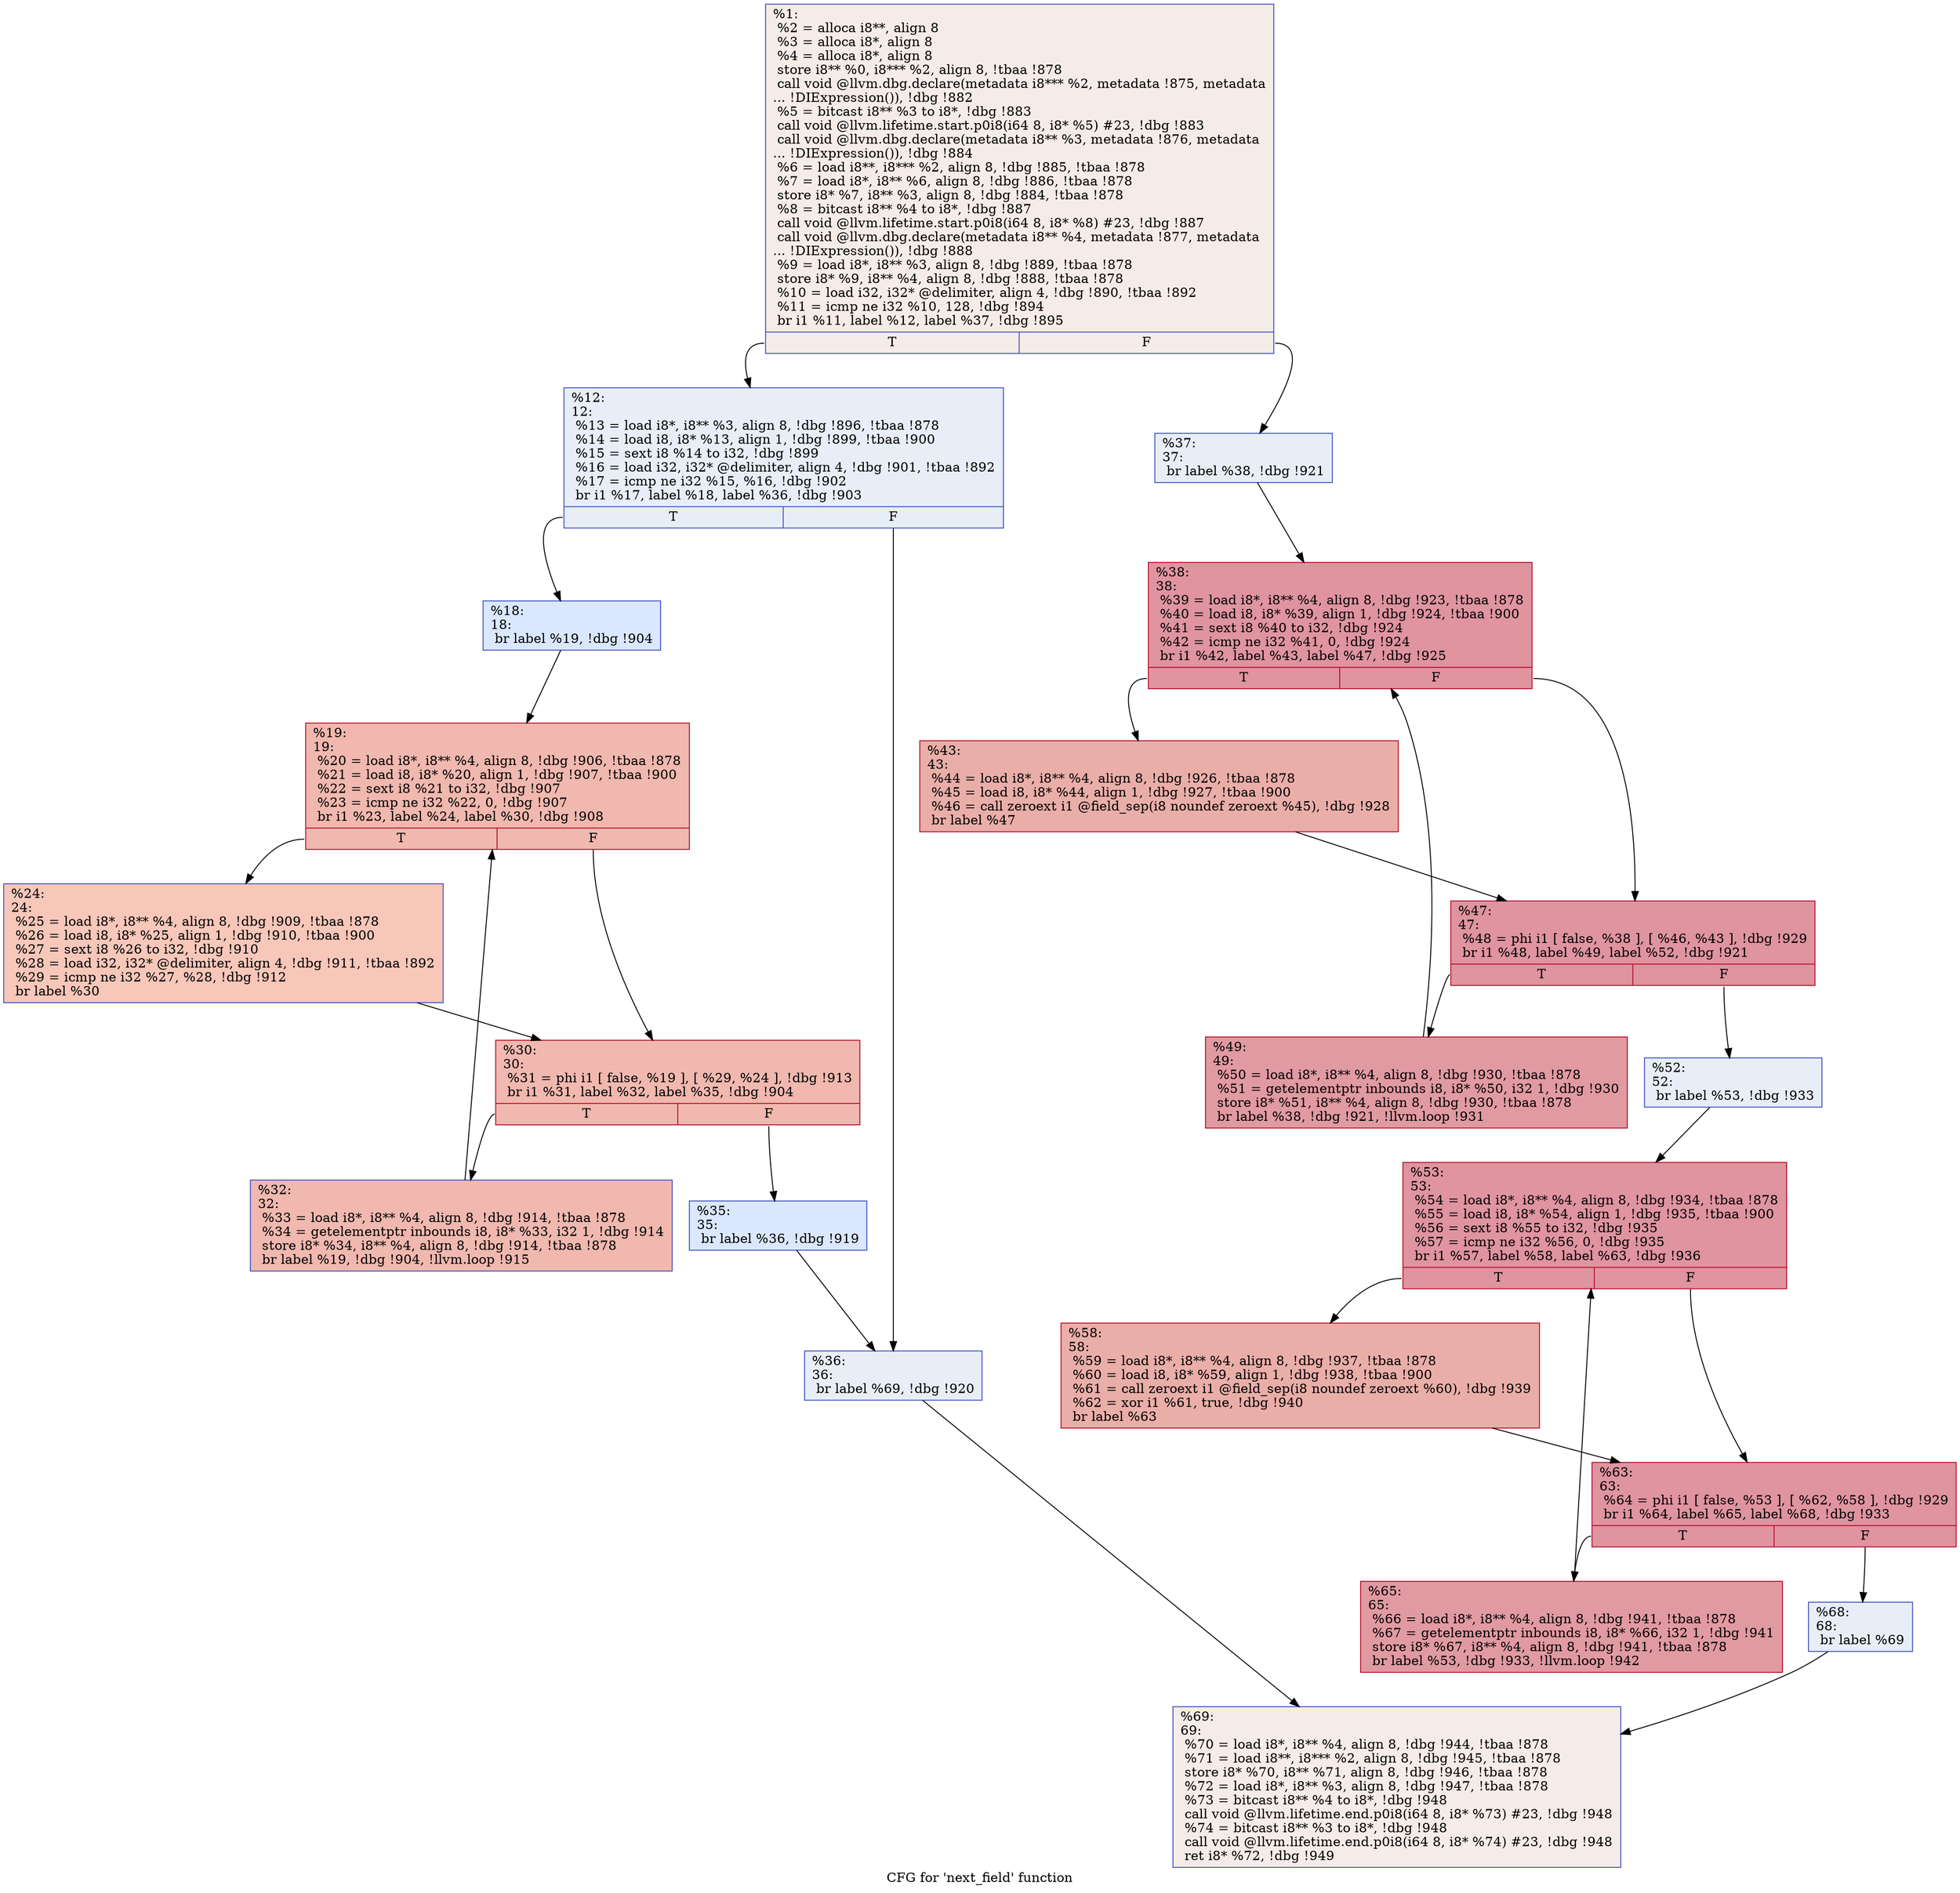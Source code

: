 digraph "CFG for 'next_field' function" {
	label="CFG for 'next_field' function";

	Node0xca39d0 [shape=record,color="#3d50c3ff", style=filled, fillcolor="#ead5c970",label="{%1:\l  %2 = alloca i8**, align 8\l  %3 = alloca i8*, align 8\l  %4 = alloca i8*, align 8\l  store i8** %0, i8*** %2, align 8, !tbaa !878\l  call void @llvm.dbg.declare(metadata i8*** %2, metadata !875, metadata\l... !DIExpression()), !dbg !882\l  %5 = bitcast i8** %3 to i8*, !dbg !883\l  call void @llvm.lifetime.start.p0i8(i64 8, i8* %5) #23, !dbg !883\l  call void @llvm.dbg.declare(metadata i8** %3, metadata !876, metadata\l... !DIExpression()), !dbg !884\l  %6 = load i8**, i8*** %2, align 8, !dbg !885, !tbaa !878\l  %7 = load i8*, i8** %6, align 8, !dbg !886, !tbaa !878\l  store i8* %7, i8** %3, align 8, !dbg !884, !tbaa !878\l  %8 = bitcast i8** %4 to i8*, !dbg !887\l  call void @llvm.lifetime.start.p0i8(i64 8, i8* %8) #23, !dbg !887\l  call void @llvm.dbg.declare(metadata i8** %4, metadata !877, metadata\l... !DIExpression()), !dbg !888\l  %9 = load i8*, i8** %3, align 8, !dbg !889, !tbaa !878\l  store i8* %9, i8** %4, align 8, !dbg !888, !tbaa !878\l  %10 = load i32, i32* @delimiter, align 4, !dbg !890, !tbaa !892\l  %11 = icmp ne i32 %10, 128, !dbg !894\l  br i1 %11, label %12, label %37, !dbg !895\l|{<s0>T|<s1>F}}"];
	Node0xca39d0:s0 -> Node0xca3b50;
	Node0xca39d0:s1 -> Node0xca3dd0;
	Node0xca3b50 [shape=record,color="#3d50c3ff", style=filled, fillcolor="#cbd8ee70",label="{%12:\l12:                                               \l  %13 = load i8*, i8** %3, align 8, !dbg !896, !tbaa !878\l  %14 = load i8, i8* %13, align 1, !dbg !899, !tbaa !900\l  %15 = sext i8 %14 to i32, !dbg !899\l  %16 = load i32, i32* @delimiter, align 4, !dbg !901, !tbaa !892\l  %17 = icmp ne i32 %15, %16, !dbg !902\l  br i1 %17, label %18, label %36, !dbg !903\l|{<s0>T|<s1>F}}"];
	Node0xca3b50:s0 -> Node0xca3ba0;
	Node0xca3b50:s1 -> Node0xca3d80;
	Node0xca3ba0 [shape=record,color="#3d50c3ff", style=filled, fillcolor="#abc8fd70",label="{%18:\l18:                                               \l  br label %19, !dbg !904\l}"];
	Node0xca3ba0 -> Node0xca3bf0;
	Node0xca3bf0 [shape=record,color="#b70d28ff", style=filled, fillcolor="#dc5d4a70",label="{%19:\l19:                                               \l  %20 = load i8*, i8** %4, align 8, !dbg !906, !tbaa !878\l  %21 = load i8, i8* %20, align 1, !dbg !907, !tbaa !900\l  %22 = sext i8 %21 to i32, !dbg !907\l  %23 = icmp ne i32 %22, 0, !dbg !907\l  br i1 %23, label %24, label %30, !dbg !908\l|{<s0>T|<s1>F}}"];
	Node0xca3bf0:s0 -> Node0xca3c40;
	Node0xca3bf0:s1 -> Node0xca3c90;
	Node0xca3c40 [shape=record,color="#3d50c3ff", style=filled, fillcolor="#ec7f6370",label="{%24:\l24:                                               \l  %25 = load i8*, i8** %4, align 8, !dbg !909, !tbaa !878\l  %26 = load i8, i8* %25, align 1, !dbg !910, !tbaa !900\l  %27 = sext i8 %26 to i32, !dbg !910\l  %28 = load i32, i32* @delimiter, align 4, !dbg !911, !tbaa !892\l  %29 = icmp ne i32 %27, %28, !dbg !912\l  br label %30\l}"];
	Node0xca3c40 -> Node0xca3c90;
	Node0xca3c90 [shape=record,color="#b70d28ff", style=filled, fillcolor="#dc5d4a70",label="{%30:\l30:                                               \l  %31 = phi i1 [ false, %19 ], [ %29, %24 ], !dbg !913\l  br i1 %31, label %32, label %35, !dbg !904\l|{<s0>T|<s1>F}}"];
	Node0xca3c90:s0 -> Node0xca3ce0;
	Node0xca3c90:s1 -> Node0xca3d30;
	Node0xca3ce0 [shape=record,color="#3d50c3ff", style=filled, fillcolor="#dc5d4a70",label="{%32:\l32:                                               \l  %33 = load i8*, i8** %4, align 8, !dbg !914, !tbaa !878\l  %34 = getelementptr inbounds i8, i8* %33, i32 1, !dbg !914\l  store i8* %34, i8** %4, align 8, !dbg !914, !tbaa !878\l  br label %19, !dbg !904, !llvm.loop !915\l}"];
	Node0xca3ce0 -> Node0xca3bf0;
	Node0xca3d30 [shape=record,color="#3d50c3ff", style=filled, fillcolor="#abc8fd70",label="{%35:\l35:                                               \l  br label %36, !dbg !919\l}"];
	Node0xca3d30 -> Node0xca3d80;
	Node0xca3d80 [shape=record,color="#3d50c3ff", style=filled, fillcolor="#cbd8ee70",label="{%36:\l36:                                               \l  br label %69, !dbg !920\l}"];
	Node0xca3d80 -> Node0xca4140;
	Node0xca3dd0 [shape=record,color="#3d50c3ff", style=filled, fillcolor="#cbd8ee70",label="{%37:\l37:                                               \l  br label %38, !dbg !921\l}"];
	Node0xca3dd0 -> Node0xca3e20;
	Node0xca3e20 [shape=record,color="#b70d28ff", style=filled, fillcolor="#b70d2870",label="{%38:\l38:                                               \l  %39 = load i8*, i8** %4, align 8, !dbg !923, !tbaa !878\l  %40 = load i8, i8* %39, align 1, !dbg !924, !tbaa !900\l  %41 = sext i8 %40 to i32, !dbg !924\l  %42 = icmp ne i32 %41, 0, !dbg !924\l  br i1 %42, label %43, label %47, !dbg !925\l|{<s0>T|<s1>F}}"];
	Node0xca3e20:s0 -> Node0xca3e70;
	Node0xca3e20:s1 -> Node0xca3ec0;
	Node0xca3e70 [shape=record,color="#b70d28ff", style=filled, fillcolor="#d0473d70",label="{%43:\l43:                                               \l  %44 = load i8*, i8** %4, align 8, !dbg !926, !tbaa !878\l  %45 = load i8, i8* %44, align 1, !dbg !927, !tbaa !900\l  %46 = call zeroext i1 @field_sep(i8 noundef zeroext %45), !dbg !928\l  br label %47\l}"];
	Node0xca3e70 -> Node0xca3ec0;
	Node0xca3ec0 [shape=record,color="#b70d28ff", style=filled, fillcolor="#b70d2870",label="{%47:\l47:                                               \l  %48 = phi i1 [ false, %38 ], [ %46, %43 ], !dbg !929\l  br i1 %48, label %49, label %52, !dbg !921\l|{<s0>T|<s1>F}}"];
	Node0xca3ec0:s0 -> Node0xca3f10;
	Node0xca3ec0:s1 -> Node0xca3f60;
	Node0xca3f10 [shape=record,color="#b70d28ff", style=filled, fillcolor="#bb1b2c70",label="{%49:\l49:                                               \l  %50 = load i8*, i8** %4, align 8, !dbg !930, !tbaa !878\l  %51 = getelementptr inbounds i8, i8* %50, i32 1, !dbg !930\l  store i8* %51, i8** %4, align 8, !dbg !930, !tbaa !878\l  br label %38, !dbg !921, !llvm.loop !931\l}"];
	Node0xca3f10 -> Node0xca3e20;
	Node0xca3f60 [shape=record,color="#3d50c3ff", style=filled, fillcolor="#cbd8ee70",label="{%52:\l52:                                               \l  br label %53, !dbg !933\l}"];
	Node0xca3f60 -> Node0xca3fb0;
	Node0xca3fb0 [shape=record,color="#b70d28ff", style=filled, fillcolor="#b70d2870",label="{%53:\l53:                                               \l  %54 = load i8*, i8** %4, align 8, !dbg !934, !tbaa !878\l  %55 = load i8, i8* %54, align 1, !dbg !935, !tbaa !900\l  %56 = sext i8 %55 to i32, !dbg !935\l  %57 = icmp ne i32 %56, 0, !dbg !935\l  br i1 %57, label %58, label %63, !dbg !936\l|{<s0>T|<s1>F}}"];
	Node0xca3fb0:s0 -> Node0xca4000;
	Node0xca3fb0:s1 -> Node0xca4050;
	Node0xca4000 [shape=record,color="#b70d28ff", style=filled, fillcolor="#d0473d70",label="{%58:\l58:                                               \l  %59 = load i8*, i8** %4, align 8, !dbg !937, !tbaa !878\l  %60 = load i8, i8* %59, align 1, !dbg !938, !tbaa !900\l  %61 = call zeroext i1 @field_sep(i8 noundef zeroext %60), !dbg !939\l  %62 = xor i1 %61, true, !dbg !940\l  br label %63\l}"];
	Node0xca4000 -> Node0xca4050;
	Node0xca4050 [shape=record,color="#b70d28ff", style=filled, fillcolor="#b70d2870",label="{%63:\l63:                                               \l  %64 = phi i1 [ false, %53 ], [ %62, %58 ], !dbg !929\l  br i1 %64, label %65, label %68, !dbg !933\l|{<s0>T|<s1>F}}"];
	Node0xca4050:s0 -> Node0xca40a0;
	Node0xca4050:s1 -> Node0xca40f0;
	Node0xca40a0 [shape=record,color="#b70d28ff", style=filled, fillcolor="#bb1b2c70",label="{%65:\l65:                                               \l  %66 = load i8*, i8** %4, align 8, !dbg !941, !tbaa !878\l  %67 = getelementptr inbounds i8, i8* %66, i32 1, !dbg !941\l  store i8* %67, i8** %4, align 8, !dbg !941, !tbaa !878\l  br label %53, !dbg !933, !llvm.loop !942\l}"];
	Node0xca40a0 -> Node0xca3fb0;
	Node0xca40f0 [shape=record,color="#3d50c3ff", style=filled, fillcolor="#cbd8ee70",label="{%68:\l68:                                               \l  br label %69\l}"];
	Node0xca40f0 -> Node0xca4140;
	Node0xca4140 [shape=record,color="#3d50c3ff", style=filled, fillcolor="#ead5c970",label="{%69:\l69:                                               \l  %70 = load i8*, i8** %4, align 8, !dbg !944, !tbaa !878\l  %71 = load i8**, i8*** %2, align 8, !dbg !945, !tbaa !878\l  store i8* %70, i8** %71, align 8, !dbg !946, !tbaa !878\l  %72 = load i8*, i8** %3, align 8, !dbg !947, !tbaa !878\l  %73 = bitcast i8** %4 to i8*, !dbg !948\l  call void @llvm.lifetime.end.p0i8(i64 8, i8* %73) #23, !dbg !948\l  %74 = bitcast i8** %3 to i8*, !dbg !948\l  call void @llvm.lifetime.end.p0i8(i64 8, i8* %74) #23, !dbg !948\l  ret i8* %72, !dbg !949\l}"];
}
